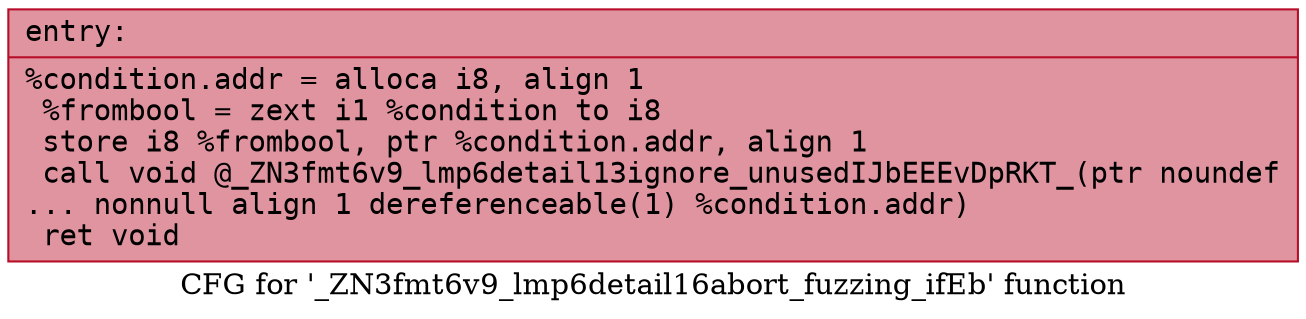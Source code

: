 digraph "CFG for '_ZN3fmt6v9_lmp6detail16abort_fuzzing_ifEb' function" {
	label="CFG for '_ZN3fmt6v9_lmp6detail16abort_fuzzing_ifEb' function";

	Node0x556bfebad6a0 [shape=record,color="#b70d28ff", style=filled, fillcolor="#b70d2870" fontname="Courier",label="{entry:\l|  %condition.addr = alloca i8, align 1\l  %frombool = zext i1 %condition to i8\l  store i8 %frombool, ptr %condition.addr, align 1\l  call void @_ZN3fmt6v9_lmp6detail13ignore_unusedIJbEEEvDpRKT_(ptr noundef\l... nonnull align 1 dereferenceable(1) %condition.addr)\l  ret void\l}"];
}
